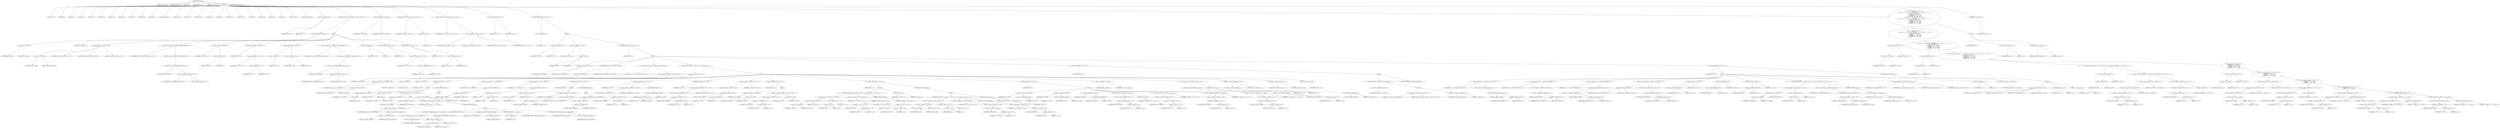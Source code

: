 digraph cache_insert {  
"1000126" [label = "(METHOD,cache_insert)" ]
"1000127" [label = "(PARAM,const char *a1)" ]
"1000128" [label = "(PARAM,_DWORD *a2)" ]
"1000129" [label = "(PARAM,int a3)" ]
"1000130" [label = "(PARAM,unsigned int a4)" ]
"1000131" [label = "(PARAM,unsigned __int16 a5)" ]
"1000132" [label = "(BLOCK,,)" ]
"1000133" [label = "(LOCAL,v5: __int16)" ]
"1000134" [label = "(LOCAL,v9: int)" ]
"1000135" [label = "(LOCAL,v10: int)" ]
"1000136" [label = "(LOCAL,v11: int)" ]
"1000137" [label = "(LOCAL,v12: int)" ]
"1000138" [label = "(LOCAL,v13: int)" ]
"1000139" [label = "(LOCAL,v15: int)" ]
"1000140" [label = "(LOCAL,v16: int)" ]
"1000141" [label = "(LOCAL,v17: int)" ]
"1000142" [label = "(LOCAL,v18: int)" ]
"1000143" [label = "(LOCAL,v19: int)" ]
"1000144" [label = "(LOCAL,v20: unsigned int)" ]
"1000145" [label = "(LOCAL,v21: bool)" ]
"1000146" [label = "(LOCAL,v22: bool)" ]
"1000147" [label = "(LOCAL,v23: size_t)" ]
"1000148" [label = "(LOCAL,v24: int)" ]
"1000149" [label = "(LOCAL,v25: int)" ]
"1000150" [label = "(LOCAL,v26: int *)" ]
"1000151" [label = "(LOCAL,v27: char *)" ]
"1000152" [label = "(LOCAL,v28: int)" ]
"1000153" [label = "(LOCAL,v29: int)" ]
"1000154" [label = "(LOCAL,v30: int)" ]
"1000155" [label = "(LOCAL,v31: int)" ]
"1000156" [label = "(LOCAL,v32: _BYTE *)" ]
"1000157" [label = "(LOCAL,v34: _DWORD [ 4 ])" ]
"1000158" [label = "(<operator>.assignment,v5 = a5)" ]
"1000159" [label = "(IDENTIFIER,v5,v5 = a5)" ]
"1000160" [label = "(IDENTIFIER,a5,v5 = a5)" ]
"1000161" [label = "(CONTROL_STRUCTURE,if ( (a5 & 0x980) != 0 ),if ( (a5 & 0x980) != 0 ))" ]
"1000162" [label = "(<operator>.notEquals,(a5 & 0x980) != 0)" ]
"1000163" [label = "(<operator>.and,a5 & 0x980)" ]
"1000164" [label = "(IDENTIFIER,a5,a5 & 0x980)" ]
"1000165" [label = "(LITERAL,0x980,a5 & 0x980)" ]
"1000166" [label = "(LITERAL,0,(a5 & 0x980) != 0)" ]
"1000167" [label = "(BLOCK,,)" ]
"1000168" [label = "(log_query,log_query(a5 | 0x10000, a1, a2, 0))" ]
"1000169" [label = "(<operator>.or,a5 | 0x10000)" ]
"1000170" [label = "(IDENTIFIER,a5,a5 | 0x10000)" ]
"1000171" [label = "(LITERAL,0x10000,a5 | 0x10000)" ]
"1000172" [label = "(IDENTIFIER,a1,log_query(a5 | 0x10000, a1, a2, 0))" ]
"1000173" [label = "(IDENTIFIER,a2,log_query(a5 | 0x10000, a1, a2, 0))" ]
"1000174" [label = "(LITERAL,0,log_query(a5 | 0x10000, a1, a2, 0))" ]
"1000175" [label = "(<operator>.assignment,v20 = *(_DWORD *)(dnsmasq_daemon + 252))" ]
"1000176" [label = "(IDENTIFIER,v20,v20 = *(_DWORD *)(dnsmasq_daemon + 252))" ]
"1000177" [label = "(<operator>.indirection,*(_DWORD *)(dnsmasq_daemon + 252))" ]
"1000178" [label = "(<operator>.cast,(_DWORD *)(dnsmasq_daemon + 252))" ]
"1000179" [label = "(UNKNOWN,_DWORD *,_DWORD *)" ]
"1000180" [label = "(<operator>.addition,dnsmasq_daemon + 252)" ]
"1000181" [label = "(IDENTIFIER,dnsmasq_daemon,dnsmasq_daemon + 252)" ]
"1000182" [label = "(LITERAL,252,dnsmasq_daemon + 252)" ]
"1000183" [label = "(<operator>.assignment,v21 = v20 != 0)" ]
"1000184" [label = "(IDENTIFIER,v21,v21 = v20 != 0)" ]
"1000185" [label = "(<operator>.notEquals,v20 != 0)" ]
"1000186" [label = "(IDENTIFIER,v20,v20 != 0)" ]
"1000187" [label = "(LITERAL,0,v20 != 0)" ]
"1000188" [label = "(CONTROL_STRUCTURE,if ( v20 ),if ( v20 ))" ]
"1000189" [label = "(IDENTIFIER,v20,if ( v20 ))" ]
"1000190" [label = "(<operator>.assignment,v21 = a4 > v20)" ]
"1000191" [label = "(IDENTIFIER,v21,v21 = a4 > v20)" ]
"1000192" [label = "(<operator>.greaterThan,a4 > v20)" ]
"1000193" [label = "(IDENTIFIER,a4,a4 > v20)" ]
"1000194" [label = "(IDENTIFIER,v20,a4 > v20)" ]
"1000195" [label = "(CONTROL_STRUCTURE,if ( !v21 ),if ( !v21 ))" ]
"1000196" [label = "(<operator>.logicalNot,!v21)" ]
"1000197" [label = "(IDENTIFIER,v21,!v21)" ]
"1000198" [label = "(<operator>.assignment,v20 = a4)" ]
"1000199" [label = "(IDENTIFIER,v20,v20 = a4)" ]
"1000200" [label = "(IDENTIFIER,a4,v20 = a4)" ]
"1000201" [label = "(<operator>.assignment,a4 = *(_DWORD *)(dnsmasq_daemon + 248))" ]
"1000202" [label = "(IDENTIFIER,a4,a4 = *(_DWORD *)(dnsmasq_daemon + 248))" ]
"1000203" [label = "(<operator>.indirection,*(_DWORD *)(dnsmasq_daemon + 248))" ]
"1000204" [label = "(<operator>.cast,(_DWORD *)(dnsmasq_daemon + 248))" ]
"1000205" [label = "(UNKNOWN,_DWORD *,_DWORD *)" ]
"1000206" [label = "(<operator>.addition,dnsmasq_daemon + 248)" ]
"1000207" [label = "(IDENTIFIER,dnsmasq_daemon,dnsmasq_daemon + 248)" ]
"1000208" [label = "(LITERAL,248,dnsmasq_daemon + 248)" ]
"1000209" [label = "(<operator>.assignment,v22 = 1)" ]
"1000210" [label = "(IDENTIFIER,v22,v22 = 1)" ]
"1000211" [label = "(LITERAL,1,v22 = 1)" ]
"1000212" [label = "(CONTROL_STRUCTURE,if ( a4 ),if ( a4 ))" ]
"1000213" [label = "(IDENTIFIER,a4,if ( a4 ))" ]
"1000214" [label = "(<operator>.assignment,v22 = v20 >= a4)" ]
"1000215" [label = "(IDENTIFIER,v22,v22 = v20 >= a4)" ]
"1000216" [label = "(<operator>.greaterEqualsThan,v20 >= a4)" ]
"1000217" [label = "(IDENTIFIER,v20,v20 >= a4)" ]
"1000218" [label = "(IDENTIFIER,a4,v20 >= a4)" ]
"1000219" [label = "(CONTROL_STRUCTURE,if ( v22 ),if ( v22 ))" ]
"1000220" [label = "(IDENTIFIER,v22,if ( v22 ))" ]
"1000221" [label = "(<operator>.assignment,a4 = v20)" ]
"1000222" [label = "(IDENTIFIER,a4,a4 = v20)" ]
"1000223" [label = "(IDENTIFIER,v20,a4 = v20)" ]
"1000224" [label = "(<operator>.assignment,v9 = insert_error)" ]
"1000225" [label = "(IDENTIFIER,v9,v9 = insert_error)" ]
"1000226" [label = "(IDENTIFIER,insert_error,v9 = insert_error)" ]
"1000227" [label = "(CONTROL_STRUCTURE,if ( insert_error ),if ( insert_error ))" ]
"1000228" [label = "(IDENTIFIER,insert_error,if ( insert_error ))" ]
"1000229" [label = "(RETURN,return 0;,return 0;)" ]
"1000230" [label = "(LITERAL,0,return 0;)" ]
"1000231" [label = "(<operator>.assignment,v11 = cache_scan_free(a1, a2, a3, a5))" ]
"1000232" [label = "(IDENTIFIER,v11,v11 = cache_scan_free(a1, a2, a3, a5))" ]
"1000233" [label = "(cache_scan_free,cache_scan_free(a1, a2, a3, a5))" ]
"1000234" [label = "(IDENTIFIER,a1,cache_scan_free(a1, a2, a3, a5))" ]
"1000235" [label = "(IDENTIFIER,a2,cache_scan_free(a1, a2, a3, a5))" ]
"1000236" [label = "(IDENTIFIER,a3,cache_scan_free(a1, a2, a3, a5))" ]
"1000237" [label = "(IDENTIFIER,a5,cache_scan_free(a1, a2, a3, a5))" ]
"1000238" [label = "(<operator>.assignment,v10 = v11)" ]
"1000239" [label = "(IDENTIFIER,v10,v10 = v11)" ]
"1000240" [label = "(IDENTIFIER,v11,v10 = v11)" ]
"1000241" [label = "(CONTROL_STRUCTURE,if ( !v11 ),if ( !v11 ))" ]
"1000242" [label = "(<operator>.logicalNot,!v11)" ]
"1000243" [label = "(IDENTIFIER,v11,!v11)" ]
"1000244" [label = "(BLOCK,,)" ]
"1000245" [label = "(<operator>.assignment,v12 = v9)" ]
"1000246" [label = "(IDENTIFIER,v12,v12 = v9)" ]
"1000247" [label = "(IDENTIFIER,v9,v12 = v9)" ]
"1000248" [label = "(<operator>.assignment,v13 = a5 & 4)" ]
"1000249" [label = "(IDENTIFIER,v13,v13 = a5 & 4)" ]
"1000250" [label = "(<operator>.and,a5 & 4)" ]
"1000251" [label = "(IDENTIFIER,a5,a5 & 4)" ]
"1000252" [label = "(LITERAL,4,a5 & 4)" ]
"1000253" [label = "(CONTROL_STRUCTURE,while ( 1 ),while ( 1 ))" ]
"1000254" [label = "(LITERAL,1,while ( 1 ))" ]
"1000255" [label = "(BLOCK,,)" ]
"1000256" [label = "(<operator>.assignment,v10 = cache_tail)" ]
"1000257" [label = "(IDENTIFIER,v10,v10 = cache_tail)" ]
"1000258" [label = "(IDENTIFIER,cache_tail,v10 = cache_tail)" ]
"1000259" [label = "(CONTROL_STRUCTURE,if ( !cache_tail ),if ( !cache_tail ))" ]
"1000260" [label = "(<operator>.logicalNot,!cache_tail)" ]
"1000261" [label = "(IDENTIFIER,cache_tail,!cache_tail)" ]
"1000262" [label = "(CONTROL_STRUCTURE,goto LABEL_14;,goto LABEL_14;)" ]
"1000263" [label = "(<operator>.assignment,v19 = *(unsigned __int16 *)(cache_tail + 36))" ]
"1000264" [label = "(IDENTIFIER,v19,v19 = *(unsigned __int16 *)(cache_tail + 36))" ]
"1000265" [label = "(<operator>.indirection,*(unsigned __int16 *)(cache_tail + 36))" ]
"1000266" [label = "(<operator>.cast,(unsigned __int16 *)(cache_tail + 36))" ]
"1000267" [label = "(UNKNOWN,unsigned __int16 *,unsigned __int16 *)" ]
"1000268" [label = "(<operator>.addition,cache_tail + 36)" ]
"1000269" [label = "(IDENTIFIER,cache_tail,cache_tail + 36)" ]
"1000270" [label = "(LITERAL,36,cache_tail + 36)" ]
"1000271" [label = "(CONTROL_STRUCTURE,if ( (v19 & 0xC) == 0 ),if ( (v19 & 0xC) == 0 ))" ]
"1000272" [label = "(<operator>.equals,(v19 & 0xC) == 0)" ]
"1000273" [label = "(<operator>.and,v19 & 0xC)" ]
"1000274" [label = "(IDENTIFIER,v19,v19 & 0xC)" ]
"1000275" [label = "(LITERAL,0xC,v19 & 0xC)" ]
"1000276" [label = "(LITERAL,0,(v19 & 0xC) == 0)" ]
"1000277" [label = "(BLOCK,,)" ]
"1000278" [label = "(CONTROL_STRUCTURE,if ( a1 ),if ( a1 ))" ]
"1000279" [label = "(IDENTIFIER,a1,if ( a1 ))" ]
"1000280" [label = "(BLOCK,,)" ]
"1000281" [label = "(<operator>.assignment,v23 = strlen(a1))" ]
"1000282" [label = "(IDENTIFIER,v23,v23 = strlen(a1))" ]
"1000283" [label = "(strlen,strlen(a1))" ]
"1000284" [label = "(IDENTIFIER,a1,strlen(a1))" ]
"1000285" [label = "(<operator>.assignment,v24 = 0)" ]
"1000286" [label = "(IDENTIFIER,v24,v24 = 0)" ]
"1000287" [label = "(LITERAL,0,v24 = 0)" ]
"1000288" [label = "(CONTROL_STRUCTURE,if ( v23 > 0x31 ),if ( v23 > 0x31 ))" ]
"1000289" [label = "(<operator>.greaterThan,v23 > 0x31)" ]
"1000290" [label = "(IDENTIFIER,v23,v23 > 0x31)" ]
"1000291" [label = "(LITERAL,0x31,v23 > 0x31)" ]
"1000292" [label = "(BLOCK,,)" ]
"1000293" [label = "(<operator>.assignment,v24 = big_free)" ]
"1000294" [label = "(IDENTIFIER,v24,v24 = big_free)" ]
"1000295" [label = "(IDENTIFIER,big_free,v24 = big_free)" ]
"1000296" [label = "(CONTROL_STRUCTURE,if ( big_free ),if ( big_free ))" ]
"1000297" [label = "(IDENTIFIER,big_free,if ( big_free ))" ]
"1000298" [label = "(BLOCK,,)" ]
"1000299" [label = "(<operator>.assignment,big_free = *(_DWORD *)big_free)" ]
"1000300" [label = "(IDENTIFIER,big_free,big_free = *(_DWORD *)big_free)" ]
"1000301" [label = "(<operator>.indirection,*(_DWORD *)big_free)" ]
"1000302" [label = "(<operator>.cast,(_DWORD *)big_free)" ]
"1000303" [label = "(UNKNOWN,_DWORD *,_DWORD *)" ]
"1000304" [label = "(IDENTIFIER,big_free,(_DWORD *)big_free)" ]
"1000305" [label = "(CONTROL_STRUCTURE,else,else)" ]
"1000306" [label = "(BLOCK,,)" ]
"1000307" [label = "(CONTROL_STRUCTURE,if ( !bignames_left && (a5 & 0x5000) == 0 ),if ( !bignames_left && (a5 & 0x5000) == 0 ))" ]
"1000308" [label = "(<operator>.logicalAnd,!bignames_left && (a5 & 0x5000) == 0)" ]
"1000309" [label = "(<operator>.logicalNot,!bignames_left)" ]
"1000310" [label = "(IDENTIFIER,bignames_left,!bignames_left)" ]
"1000311" [label = "(<operator>.equals,(a5 & 0x5000) == 0)" ]
"1000312" [label = "(<operator>.and,a5 & 0x5000)" ]
"1000313" [label = "(IDENTIFIER,a5,a5 & 0x5000)" ]
"1000314" [label = "(LITERAL,0x5000,a5 & 0x5000)" ]
"1000315" [label = "(LITERAL,0,(a5 & 0x5000) == 0)" ]
"1000316" [label = "(CONTROL_STRUCTURE,goto LABEL_14;,goto LABEL_14;)" ]
"1000317" [label = "(<operator>.assignment,v24 = whine_malloc(1028))" ]
"1000318" [label = "(IDENTIFIER,v24,v24 = whine_malloc(1028))" ]
"1000319" [label = "(whine_malloc,whine_malloc(1028))" ]
"1000320" [label = "(LITERAL,1028,whine_malloc(1028))" ]
"1000321" [label = "(CONTROL_STRUCTURE,if ( !v24 ),if ( !v24 ))" ]
"1000322" [label = "(<operator>.logicalNot,!v24)" ]
"1000323" [label = "(IDENTIFIER,v24,!v24)" ]
"1000324" [label = "(CONTROL_STRUCTURE,goto LABEL_14;,goto LABEL_14;)" ]
"1000325" [label = "(CONTROL_STRUCTURE,if ( bignames_left ),if ( bignames_left ))" ]
"1000326" [label = "(IDENTIFIER,bignames_left,if ( bignames_left ))" ]
"1000327" [label = "(<operator>.preDecrement,--bignames_left)" ]
"1000328" [label = "(IDENTIFIER,bignames_left,--bignames_left)" ]
"1000329" [label = "(CONTROL_STRUCTURE,else,else)" ]
"1000330" [label = "(BLOCK,,)" ]
"1000331" [label = "(<operator>.assignment,v24 = 0)" ]
"1000332" [label = "(IDENTIFIER,v24,v24 = 0)" ]
"1000333" [label = "(LITERAL,0,v24 = 0)" ]
"1000334" [label = "(<operator>.assignment,v25 = *(_DWORD *)v10)" ]
"1000335" [label = "(IDENTIFIER,v25,v25 = *(_DWORD *)v10)" ]
"1000336" [label = "(<operator>.indirection,*(_DWORD *)v10)" ]
"1000337" [label = "(<operator>.cast,(_DWORD *)v10)" ]
"1000338" [label = "(UNKNOWN,_DWORD *,_DWORD *)" ]
"1000339" [label = "(IDENTIFIER,v10,(_DWORD *)v10)" ]
"1000340" [label = "(<operator>.assignment,v26 = *(int **)(v10 + 4))" ]
"1000341" [label = "(IDENTIFIER,v26,v26 = *(int **)(v10 + 4))" ]
"1000342" [label = "(<operator>.indirection,*(int **)(v10 + 4))" ]
"1000343" [label = "(<operator>.cast,(int **)(v10 + 4))" ]
"1000344" [label = "(UNKNOWN,int **,int **)" ]
"1000345" [label = "(<operator>.addition,v10 + 4)" ]
"1000346" [label = "(IDENTIFIER,v10,v10 + 4)" ]
"1000347" [label = "(LITERAL,4,v10 + 4)" ]
"1000348" [label = "(CONTROL_STRUCTURE,if ( v26 ),if ( v26 ))" ]
"1000349" [label = "(IDENTIFIER,v26,if ( v26 ))" ]
"1000350" [label = "(BLOCK,,)" ]
"1000351" [label = "(<operator>.assignment,*v26 = v25)" ]
"1000352" [label = "(<operator>.indirection,*v26)" ]
"1000353" [label = "(IDENTIFIER,v26,*v26 = v25)" ]
"1000354" [label = "(IDENTIFIER,v25,*v26 = v25)" ]
"1000355" [label = "(<operator>.assignment,v25 = *(_DWORD *)v10)" ]
"1000356" [label = "(IDENTIFIER,v25,v25 = *(_DWORD *)v10)" ]
"1000357" [label = "(<operator>.indirection,*(_DWORD *)v10)" ]
"1000358" [label = "(<operator>.cast,(_DWORD *)v10)" ]
"1000359" [label = "(UNKNOWN,_DWORD *,_DWORD *)" ]
"1000360" [label = "(IDENTIFIER,v10,(_DWORD *)v10)" ]
"1000361" [label = "(CONTROL_STRUCTURE,else,else)" ]
"1000362" [label = "(BLOCK,,)" ]
"1000363" [label = "(<operator>.assignment,cache_head = *(_DWORD *)v10)" ]
"1000364" [label = "(IDENTIFIER,cache_head,cache_head = *(_DWORD *)v10)" ]
"1000365" [label = "(<operator>.indirection,*(_DWORD *)v10)" ]
"1000366" [label = "(<operator>.cast,(_DWORD *)v10)" ]
"1000367" [label = "(UNKNOWN,_DWORD *,_DWORD *)" ]
"1000368" [label = "(IDENTIFIER,v10,(_DWORD *)v10)" ]
"1000369" [label = "(CONTROL_STRUCTURE,if ( v25 ),if ( v25 ))" ]
"1000370" [label = "(IDENTIFIER,v25,if ( v25 ))" ]
"1000371" [label = "(<operator>.assignment,*(_DWORD *)(v25 + 4) = v26)" ]
"1000372" [label = "(<operator>.indirection,*(_DWORD *)(v25 + 4))" ]
"1000373" [label = "(<operator>.cast,(_DWORD *)(v25 + 4))" ]
"1000374" [label = "(UNKNOWN,_DWORD *,_DWORD *)" ]
"1000375" [label = "(<operator>.addition,v25 + 4)" ]
"1000376" [label = "(IDENTIFIER,v25,v25 + 4)" ]
"1000377" [label = "(LITERAL,4,v25 + 4)" ]
"1000378" [label = "(IDENTIFIER,v26,*(_DWORD *)(v25 + 4) = v26)" ]
"1000379" [label = "(CONTROL_STRUCTURE,else,else)" ]
"1000380" [label = "(<operator>.assignment,cache_tail = (int)v26)" ]
"1000381" [label = "(IDENTIFIER,cache_tail,cache_tail = (int)v26)" ]
"1000382" [label = "(<operator>.cast,(int)v26)" ]
"1000383" [label = "(UNKNOWN,int,int)" ]
"1000384" [label = "(IDENTIFIER,v26,(int)v26)" ]
"1000385" [label = "(CONTROL_STRUCTURE,if ( v24 ),if ( v24 ))" ]
"1000386" [label = "(IDENTIFIER,v24,if ( v24 ))" ]
"1000387" [label = "(<operator>.assignment,*(_DWORD *)(v10 + 40) = v24)" ]
"1000388" [label = "(<operator>.indirection,*(_DWORD *)(v10 + 40))" ]
"1000389" [label = "(<operator>.cast,(_DWORD *)(v10 + 40))" ]
"1000390" [label = "(UNKNOWN,_DWORD *,_DWORD *)" ]
"1000391" [label = "(<operator>.addition,v10 + 40)" ]
"1000392" [label = "(IDENTIFIER,v10,v10 + 40)" ]
"1000393" [label = "(LITERAL,40,v10 + 40)" ]
"1000394" [label = "(IDENTIFIER,v24,*(_DWORD *)(v10 + 40) = v24)" ]
"1000395" [label = "(<operator>.assignment,*(_WORD *)(v10 + 36) = a5)" ]
"1000396" [label = "(<operator>.indirection,*(_WORD *)(v10 + 36))" ]
"1000397" [label = "(<operator>.cast,(_WORD *)(v10 + 36))" ]
"1000398" [label = "(UNKNOWN,_WORD *,_WORD *)" ]
"1000399" [label = "(<operator>.addition,v10 + 36)" ]
"1000400" [label = "(IDENTIFIER,v10,v10 + 36)" ]
"1000401" [label = "(LITERAL,36,v10 + 36)" ]
"1000402" [label = "(IDENTIFIER,a5,*(_WORD *)(v10 + 36) = a5)" ]
"1000403" [label = "(CONTROL_STRUCTURE,if ( v24 ),if ( v24 ))" ]
"1000404" [label = "(IDENTIFIER,v24,if ( v24 ))" ]
"1000405" [label = "(BLOCK,,)" ]
"1000406" [label = "(<operator>.assignment,v5 = a5 | 0x200)" ]
"1000407" [label = "(IDENTIFIER,v5,v5 = a5 | 0x200)" ]
"1000408" [label = "(<operator>.or,a5 | 0x200)" ]
"1000409" [label = "(IDENTIFIER,a5,a5 | 0x200)" ]
"1000410" [label = "(LITERAL,0x200,a5 | 0x200)" ]
"1000411" [label = "(<operator>.assignment,*(_WORD *)(v10 + 36) = a5 | 0x200)" ]
"1000412" [label = "(<operator>.indirection,*(_WORD *)(v10 + 36))" ]
"1000413" [label = "(<operator>.cast,(_WORD *)(v10 + 36))" ]
"1000414" [label = "(UNKNOWN,_WORD *,_WORD *)" ]
"1000415" [label = "(<operator>.addition,v10 + 36)" ]
"1000416" [label = "(IDENTIFIER,v10,v10 + 36)" ]
"1000417" [label = "(LITERAL,36,v10 + 36)" ]
"1000418" [label = "(<operator>.or,a5 | 0x200)" ]
"1000419" [label = "(IDENTIFIER,a5,a5 | 0x200)" ]
"1000420" [label = "(LITERAL,0x200,a5 | 0x200)" ]
"1000421" [label = "(CONTROL_STRUCTURE,if ( a1 ),if ( a1 ))" ]
"1000422" [label = "(IDENTIFIER,a1,if ( a1 ))" ]
"1000423" [label = "(BLOCK,,)" ]
"1000424" [label = "(CONTROL_STRUCTURE,if ( (v5 & 0x200) != 0 || (v5 & 2) != 0 ),if ( (v5 & 0x200) != 0 || (v5 & 2) != 0 ))" ]
"1000425" [label = "(<operator>.logicalOr,(v5 & 0x200) != 0 || (v5 & 2) != 0)" ]
"1000426" [label = "(<operator>.notEquals,(v5 & 0x200) != 0)" ]
"1000427" [label = "(<operator>.and,v5 & 0x200)" ]
"1000428" [label = "(IDENTIFIER,v5,v5 & 0x200)" ]
"1000429" [label = "(LITERAL,0x200,v5 & 0x200)" ]
"1000430" [label = "(LITERAL,0,(v5 & 0x200) != 0)" ]
"1000431" [label = "(<operator>.notEquals,(v5 & 2) != 0)" ]
"1000432" [label = "(<operator>.and,v5 & 2)" ]
"1000433" [label = "(IDENTIFIER,v5,v5 & 2)" ]
"1000434" [label = "(LITERAL,2,v5 & 2)" ]
"1000435" [label = "(LITERAL,0,(v5 & 2) != 0)" ]
"1000436" [label = "(<operator>.assignment,v27 = *(char **)(v10 + 40))" ]
"1000437" [label = "(IDENTIFIER,v27,v27 = *(char **)(v10 + 40))" ]
"1000438" [label = "(<operator>.indirection,*(char **)(v10 + 40))" ]
"1000439" [label = "(<operator>.cast,(char **)(v10 + 40))" ]
"1000440" [label = "(UNKNOWN,char **,char **)" ]
"1000441" [label = "(<operator>.addition,v10 + 40)" ]
"1000442" [label = "(IDENTIFIER,v10,v10 + 40)" ]
"1000443" [label = "(LITERAL,40,v10 + 40)" ]
"1000444" [label = "(CONTROL_STRUCTURE,else,else)" ]
"1000445" [label = "(<operator>.assignment,v27 = (char *)(v10 + 40))" ]
"1000446" [label = "(IDENTIFIER,v27,v27 = (char *)(v10 + 40))" ]
"1000447" [label = "(<operator>.cast,(char *)(v10 + 40))" ]
"1000448" [label = "(UNKNOWN,char *,char *)" ]
"1000449" [label = "(<operator>.addition,v10 + 40)" ]
"1000450" [label = "(IDENTIFIER,v10,v10 + 40)" ]
"1000451" [label = "(LITERAL,40,v10 + 40)" ]
"1000452" [label = "(strcpy,strcpy(v27, a1))" ]
"1000453" [label = "(IDENTIFIER,v27,strcpy(v27, a1))" ]
"1000454" [label = "(IDENTIFIER,a1,strcpy(v27, a1))" ]
"1000455" [label = "(CONTROL_STRUCTURE,else,else)" ]
"1000456" [label = "(BLOCK,,)" ]
"1000457" [label = "(CONTROL_STRUCTURE,if ( (v5 & 0x200) != 0 || (v5 & 2) != 0 ),if ( (v5 & 0x200) != 0 || (v5 & 2) != 0 ))" ]
"1000458" [label = "(<operator>.logicalOr,(v5 & 0x200) != 0 || (v5 & 2) != 0)" ]
"1000459" [label = "(<operator>.notEquals,(v5 & 0x200) != 0)" ]
"1000460" [label = "(<operator>.and,v5 & 0x200)" ]
"1000461" [label = "(IDENTIFIER,v5,v5 & 0x200)" ]
"1000462" [label = "(LITERAL,0x200,v5 & 0x200)" ]
"1000463" [label = "(LITERAL,0,(v5 & 0x200) != 0)" ]
"1000464" [label = "(<operator>.notEquals,(v5 & 2) != 0)" ]
"1000465" [label = "(<operator>.and,v5 & 2)" ]
"1000466" [label = "(IDENTIFIER,v5,v5 & 2)" ]
"1000467" [label = "(LITERAL,2,v5 & 2)" ]
"1000468" [label = "(LITERAL,0,(v5 & 2) != 0)" ]
"1000469" [label = "(<operator>.assignment,v32 = *(_BYTE **)(v10 + 40))" ]
"1000470" [label = "(IDENTIFIER,v32,v32 = *(_BYTE **)(v10 + 40))" ]
"1000471" [label = "(<operator>.indirection,*(_BYTE **)(v10 + 40))" ]
"1000472" [label = "(<operator>.cast,(_BYTE **)(v10 + 40))" ]
"1000473" [label = "(UNKNOWN,_BYTE **,_BYTE **)" ]
"1000474" [label = "(<operator>.addition,v10 + 40)" ]
"1000475" [label = "(IDENTIFIER,v10,v10 + 40)" ]
"1000476" [label = "(LITERAL,40,v10 + 40)" ]
"1000477" [label = "(CONTROL_STRUCTURE,else,else)" ]
"1000478" [label = "(<operator>.assignment,v32 = (_BYTE *)(v10 + 40))" ]
"1000479" [label = "(IDENTIFIER,v32,v32 = (_BYTE *)(v10 + 40))" ]
"1000480" [label = "(<operator>.cast,(_BYTE *)(v10 + 40))" ]
"1000481" [label = "(UNKNOWN,_BYTE *,_BYTE *)" ]
"1000482" [label = "(<operator>.addition,v10 + 40)" ]
"1000483" [label = "(IDENTIFIER,v10,v10 + 40)" ]
"1000484" [label = "(LITERAL,40,v10 + 40)" ]
"1000485" [label = "(<operator>.assignment,*v32 = 0)" ]
"1000486" [label = "(<operator>.indirection,*v32)" ]
"1000487" [label = "(IDENTIFIER,v32,*v32 = 0)" ]
"1000488" [label = "(LITERAL,0,*v32 = 0)" ]
"1000489" [label = "(CONTROL_STRUCTURE,if ( a2 ),if ( a2 ))" ]
"1000490" [label = "(IDENTIFIER,a2,if ( a2 ))" ]
"1000491" [label = "(BLOCK,,)" ]
"1000492" [label = "(<operator>.assignment,v28 = a2[1])" ]
"1000493" [label = "(IDENTIFIER,v28,v28 = a2[1])" ]
"1000494" [label = "(<operator>.indirectIndexAccess,a2[1])" ]
"1000495" [label = "(IDENTIFIER,a2,v28 = a2[1])" ]
"1000496" [label = "(LITERAL,1,v28 = a2[1])" ]
"1000497" [label = "(<operator>.assignment,v29 = a2[2])" ]
"1000498" [label = "(IDENTIFIER,v29,v29 = a2[2])" ]
"1000499" [label = "(<operator>.indirectIndexAccess,a2[2])" ]
"1000500" [label = "(IDENTIFIER,a2,v29 = a2[2])" ]
"1000501" [label = "(LITERAL,2,v29 = a2[2])" ]
"1000502" [label = "(<operator>.assignment,v30 = a2[3])" ]
"1000503" [label = "(IDENTIFIER,v30,v30 = a2[3])" ]
"1000504" [label = "(<operator>.indirectIndexAccess,a2[3])" ]
"1000505" [label = "(IDENTIFIER,a2,v30 = a2[3])" ]
"1000506" [label = "(LITERAL,3,v30 = a2[3])" ]
"1000507" [label = "(<operator>.assignment,*(_DWORD *)(v10 + 12) = *a2)" ]
"1000508" [label = "(<operator>.indirection,*(_DWORD *)(v10 + 12))" ]
"1000509" [label = "(<operator>.cast,(_DWORD *)(v10 + 12))" ]
"1000510" [label = "(UNKNOWN,_DWORD *,_DWORD *)" ]
"1000511" [label = "(<operator>.addition,v10 + 12)" ]
"1000512" [label = "(IDENTIFIER,v10,v10 + 12)" ]
"1000513" [label = "(LITERAL,12,v10 + 12)" ]
"1000514" [label = "(<operator>.indirection,*a2)" ]
"1000515" [label = "(IDENTIFIER,a2,*(_DWORD *)(v10 + 12) = *a2)" ]
"1000516" [label = "(<operator>.assignment,*(_DWORD *)(v10 + 16) = v28)" ]
"1000517" [label = "(<operator>.indirection,*(_DWORD *)(v10 + 16))" ]
"1000518" [label = "(<operator>.cast,(_DWORD *)(v10 + 16))" ]
"1000519" [label = "(UNKNOWN,_DWORD *,_DWORD *)" ]
"1000520" [label = "(<operator>.addition,v10 + 16)" ]
"1000521" [label = "(IDENTIFIER,v10,v10 + 16)" ]
"1000522" [label = "(LITERAL,16,v10 + 16)" ]
"1000523" [label = "(IDENTIFIER,v28,*(_DWORD *)(v10 + 16) = v28)" ]
"1000524" [label = "(<operator>.assignment,*(_DWORD *)(v10 + 20) = v29)" ]
"1000525" [label = "(<operator>.indirection,*(_DWORD *)(v10 + 20))" ]
"1000526" [label = "(<operator>.cast,(_DWORD *)(v10 + 20))" ]
"1000527" [label = "(UNKNOWN,_DWORD *,_DWORD *)" ]
"1000528" [label = "(<operator>.addition,v10 + 20)" ]
"1000529" [label = "(IDENTIFIER,v10,v10 + 20)" ]
"1000530" [label = "(LITERAL,20,v10 + 20)" ]
"1000531" [label = "(IDENTIFIER,v29,*(_DWORD *)(v10 + 20) = v29)" ]
"1000532" [label = "(<operator>.assignment,*(_DWORD *)(v10 + 24) = v30)" ]
"1000533" [label = "(<operator>.indirection,*(_DWORD *)(v10 + 24))" ]
"1000534" [label = "(<operator>.cast,(_DWORD *)(v10 + 24))" ]
"1000535" [label = "(UNKNOWN,_DWORD *,_DWORD *)" ]
"1000536" [label = "(<operator>.addition,v10 + 24)" ]
"1000537" [label = "(IDENTIFIER,v10,v10 + 24)" ]
"1000538" [label = "(LITERAL,24,v10 + 24)" ]
"1000539" [label = "(IDENTIFIER,v30,*(_DWORD *)(v10 + 24) = v30)" ]
"1000540" [label = "(<operator>.assignment,v31 = new_chain)" ]
"1000541" [label = "(IDENTIFIER,v31,v31 = new_chain)" ]
"1000542" [label = "(IDENTIFIER,new_chain,v31 = new_chain)" ]
"1000543" [label = "(<operator>.assignment,*(_DWORD *)(v10 + 28) = a4 + a3)" ]
"1000544" [label = "(<operator>.indirection,*(_DWORD *)(v10 + 28))" ]
"1000545" [label = "(<operator>.cast,(_DWORD *)(v10 + 28))" ]
"1000546" [label = "(UNKNOWN,_DWORD *,_DWORD *)" ]
"1000547" [label = "(<operator>.addition,v10 + 28)" ]
"1000548" [label = "(IDENTIFIER,v10,v10 + 28)" ]
"1000549" [label = "(LITERAL,28,v10 + 28)" ]
"1000550" [label = "(<operator>.addition,a4 + a3)" ]
"1000551" [label = "(IDENTIFIER,a4,a4 + a3)" ]
"1000552" [label = "(IDENTIFIER,a3,a4 + a3)" ]
"1000553" [label = "(<operator>.assignment,*(_DWORD *)v10 = v31)" ]
"1000554" [label = "(<operator>.indirection,*(_DWORD *)v10)" ]
"1000555" [label = "(<operator>.cast,(_DWORD *)v10)" ]
"1000556" [label = "(UNKNOWN,_DWORD *,_DWORD *)" ]
"1000557" [label = "(IDENTIFIER,v10,(_DWORD *)v10)" ]
"1000558" [label = "(IDENTIFIER,v31,*(_DWORD *)v10 = v31)" ]
"1000559" [label = "(<operator>.assignment,new_chain = v10)" ]
"1000560" [label = "(IDENTIFIER,new_chain,new_chain = v10)" ]
"1000561" [label = "(IDENTIFIER,v10,new_chain = v10)" ]
"1000562" [label = "(RETURN,return v10;,return v10;)" ]
"1000563" [label = "(IDENTIFIER,v10,return v10;)" ]
"1000564" [label = "(CONTROL_STRUCTURE,if ( v12 ),if ( v12 ))" ]
"1000565" [label = "(IDENTIFIER,v12,if ( v12 ))" ]
"1000566" [label = "(BLOCK,,)" ]
"1000567" [label = "(CONTROL_STRUCTURE,if ( !warned_10977 ),if ( !warned_10977 ))" ]
"1000568" [label = "(<operator>.logicalNot,!warned_10977)" ]
"1000569" [label = "(IDENTIFIER,warned_10977,!warned_10977)" ]
"1000570" [label = "(BLOCK,,)" ]
"1000571" [label = "(my_syslog,my_syslog(3, \"Internal error in cache.\"))" ]
"1000572" [label = "(LITERAL,3,my_syslog(3, \"Internal error in cache.\"))" ]
"1000573" [label = "(LITERAL,\"Internal error in cache.\",my_syslog(3, \"Internal error in cache.\"))" ]
"1000574" [label = "(<operator>.assignment,warned_10977 = 1)" ]
"1000575" [label = "(IDENTIFIER,warned_10977,warned_10977 = 1)" ]
"1000576" [label = "(LITERAL,1,warned_10977 = 1)" ]
"1000577" [label = "(CONTROL_STRUCTURE,goto LABEL_14;,goto LABEL_14;)" ]
"1000578" [label = "(CONTROL_STRUCTURE,if ( v13 ),if ( v13 ))" ]
"1000579" [label = "(IDENTIFIER,v13,if ( v13 ))" ]
"1000580" [label = "(BLOCK,,)" ]
"1000581" [label = "(<operator>.assignment,v15 = *(_DWORD *)(cache_tail + 16))" ]
"1000582" [label = "(IDENTIFIER,v15,v15 = *(_DWORD *)(cache_tail + 16))" ]
"1000583" [label = "(<operator>.indirection,*(_DWORD *)(cache_tail + 16))" ]
"1000584" [label = "(<operator>.cast,(_DWORD *)(cache_tail + 16))" ]
"1000585" [label = "(UNKNOWN,_DWORD *,_DWORD *)" ]
"1000586" [label = "(<operator>.addition,cache_tail + 16)" ]
"1000587" [label = "(IDENTIFIER,cache_tail,cache_tail + 16)" ]
"1000588" [label = "(LITERAL,16,cache_tail + 16)" ]
"1000589" [label = "(<operator>.assignment,v16 = *(_DWORD *)(cache_tail + 20))" ]
"1000590" [label = "(IDENTIFIER,v16,v16 = *(_DWORD *)(cache_tail + 20))" ]
"1000591" [label = "(<operator>.indirection,*(_DWORD *)(cache_tail + 20))" ]
"1000592" [label = "(<operator>.cast,(_DWORD *)(cache_tail + 20))" ]
"1000593" [label = "(UNKNOWN,_DWORD *,_DWORD *)" ]
"1000594" [label = "(<operator>.addition,cache_tail + 20)" ]
"1000595" [label = "(IDENTIFIER,cache_tail,cache_tail + 20)" ]
"1000596" [label = "(LITERAL,20,cache_tail + 20)" ]
"1000597" [label = "(<operator>.assignment,v17 = *(_DWORD *)(cache_tail + 24))" ]
"1000598" [label = "(IDENTIFIER,v17,v17 = *(_DWORD *)(cache_tail + 24))" ]
"1000599" [label = "(<operator>.indirection,*(_DWORD *)(cache_tail + 24))" ]
"1000600" [label = "(<operator>.cast,(_DWORD *)(cache_tail + 24))" ]
"1000601" [label = "(UNKNOWN,_DWORD *,_DWORD *)" ]
"1000602" [label = "(<operator>.addition,cache_tail + 24)" ]
"1000603" [label = "(IDENTIFIER,cache_tail,cache_tail + 24)" ]
"1000604" [label = "(LITERAL,24,cache_tail + 24)" ]
"1000605" [label = "(<operator>.assignment,v34[0] = *(_DWORD *)(cache_tail + 12))" ]
"1000606" [label = "(<operator>.indirectIndexAccess,v34[0])" ]
"1000607" [label = "(IDENTIFIER,v34,v34[0] = *(_DWORD *)(cache_tail + 12))" ]
"1000608" [label = "(LITERAL,0,v34[0] = *(_DWORD *)(cache_tail + 12))" ]
"1000609" [label = "(<operator>.indirection,*(_DWORD *)(cache_tail + 12))" ]
"1000610" [label = "(<operator>.cast,(_DWORD *)(cache_tail + 12))" ]
"1000611" [label = "(UNKNOWN,_DWORD *,_DWORD *)" ]
"1000612" [label = "(<operator>.addition,cache_tail + 12)" ]
"1000613" [label = "(IDENTIFIER,cache_tail,cache_tail + 12)" ]
"1000614" [label = "(LITERAL,12,cache_tail + 12)" ]
"1000615" [label = "(<operator>.assignment,v34[1] = v15)" ]
"1000616" [label = "(<operator>.indirectIndexAccess,v34[1])" ]
"1000617" [label = "(IDENTIFIER,v34,v34[1] = v15)" ]
"1000618" [label = "(LITERAL,1,v34[1] = v15)" ]
"1000619" [label = "(IDENTIFIER,v15,v34[1] = v15)" ]
"1000620" [label = "(<operator>.assignment,v34[2] = v16)" ]
"1000621" [label = "(<operator>.indirectIndexAccess,v34[2])" ]
"1000622" [label = "(IDENTIFIER,v34,v34[2] = v16)" ]
"1000623" [label = "(LITERAL,2,v34[2] = v16)" ]
"1000624" [label = "(IDENTIFIER,v16,v34[2] = v16)" ]
"1000625" [label = "(<operator>.assignment,v34[3] = v17)" ]
"1000626" [label = "(<operator>.indirectIndexAccess,v34[3])" ]
"1000627" [label = "(IDENTIFIER,v34,v34[3] = v17)" ]
"1000628" [label = "(LITERAL,3,v34[3] = v17)" ]
"1000629" [label = "(IDENTIFIER,v17,v34[3] = v17)" ]
"1000630" [label = "(CONTROL_STRUCTURE,if ( (v19 & 0x200) != 0 || (v19 & 2) != 0 ),if ( (v19 & 0x200) != 0 || (v19 & 2) != 0 ))" ]
"1000631" [label = "(<operator>.logicalOr,(v19 & 0x200) != 0 || (v19 & 2) != 0)" ]
"1000632" [label = "(<operator>.notEquals,(v19 & 0x200) != 0)" ]
"1000633" [label = "(<operator>.and,v19 & 0x200)" ]
"1000634" [label = "(IDENTIFIER,v19,v19 & 0x200)" ]
"1000635" [label = "(LITERAL,0x200,v19 & 0x200)" ]
"1000636" [label = "(LITERAL,0,(v19 & 0x200) != 0)" ]
"1000637" [label = "(<operator>.notEquals,(v19 & 2) != 0)" ]
"1000638" [label = "(<operator>.and,v19 & 2)" ]
"1000639" [label = "(IDENTIFIER,v19,v19 & 2)" ]
"1000640" [label = "(LITERAL,2,v19 & 2)" ]
"1000641" [label = "(LITERAL,0,(v19 & 2) != 0)" ]
"1000642" [label = "(<operator>.assignment,v18 = *(_DWORD *)(cache_tail + 40))" ]
"1000643" [label = "(IDENTIFIER,v18,v18 = *(_DWORD *)(cache_tail + 40))" ]
"1000644" [label = "(<operator>.indirection,*(_DWORD *)(cache_tail + 40))" ]
"1000645" [label = "(<operator>.cast,(_DWORD *)(cache_tail + 40))" ]
"1000646" [label = "(UNKNOWN,_DWORD *,_DWORD *)" ]
"1000647" [label = "(<operator>.addition,cache_tail + 40)" ]
"1000648" [label = "(IDENTIFIER,cache_tail,cache_tail + 40)" ]
"1000649" [label = "(LITERAL,40,cache_tail + 40)" ]
"1000650" [label = "(CONTROL_STRUCTURE,else,else)" ]
"1000651" [label = "(<operator>.assignment,v18 = cache_tail + 40)" ]
"1000652" [label = "(IDENTIFIER,v18,v18 = cache_tail + 40)" ]
"1000653" [label = "(<operator>.addition,cache_tail + 40)" ]
"1000654" [label = "(IDENTIFIER,cache_tail,cache_tail + 40)" ]
"1000655" [label = "(LITERAL,40,cache_tail + 40)" ]
"1000656" [label = "(cache_scan_free,cache_scan_free(v18, v34, a3, v19))" ]
"1000657" [label = "(IDENTIFIER,v18,cache_scan_free(v18, v34, a3, v19))" ]
"1000658" [label = "(IDENTIFIER,v34,cache_scan_free(v18, v34, a3, v19))" ]
"1000659" [label = "(IDENTIFIER,a3,cache_scan_free(v18, v34, a3, v19))" ]
"1000660" [label = "(IDENTIFIER,v19,cache_scan_free(v18, v34, a3, v19))" ]
"1000661" [label = "(<operator>.assignment,v12 = 1)" ]
"1000662" [label = "(IDENTIFIER,v12,v12 = 1)" ]
"1000663" [label = "(LITERAL,1,v12 = 1)" ]
"1000664" [label = "(<operator>.preIncrement,++cache_live_freed)" ]
"1000665" [label = "(IDENTIFIER,cache_live_freed,++cache_live_freed)" ]
"1000666" [label = "(CONTROL_STRUCTURE,else,else)" ]
"1000667" [label = "(BLOCK,,)" ]
"1000668" [label = "(cache_scan_free,cache_scan_free(0, 0, a3, 0))" ]
"1000669" [label = "(LITERAL,0,cache_scan_free(0, 0, a3, 0))" ]
"1000670" [label = "(LITERAL,0,cache_scan_free(0, 0, a3, 0))" ]
"1000671" [label = "(IDENTIFIER,a3,cache_scan_free(0, 0, a3, 0))" ]
"1000672" [label = "(LITERAL,0,cache_scan_free(0, 0, a3, 0))" ]
"1000673" [label = "(<operator>.assignment,v12 = 0)" ]
"1000674" [label = "(IDENTIFIER,v12,v12 = 0)" ]
"1000675" [label = "(LITERAL,0,v12 = 0)" ]
"1000676" [label = "(<operator>.assignment,v13 = 1)" ]
"1000677" [label = "(IDENTIFIER,v13,v13 = 1)" ]
"1000678" [label = "(LITERAL,1,v13 = 1)" ]
"1000679" [label = "(CONTROL_STRUCTURE,if ( (a5 & 0x180) == 0\n    || (a5 & 8) == 0\n    || ((a5 & 0x80) == 0 || (*(_WORD *)(v11 + 36) & 0x80) == 0 || *(_DWORD *)(v11 + 12) != *a2)\n    && ((a5 & 0x100) == 0\n     || (*(_WORD *)(v11 + 36) & 0x100) == 0\n     || *(_DWORD *)(v11 + 12) != *a2\n     || *(_DWORD *)(v11 + 16) != a2[1]\n     || *(_DWORD *)(v11 + 20) != a2[2]\n     || *(_DWORD *)(v11 + 24) != a2[3]) ),if ( (a5 & 0x180) == 0\n    || (a5 & 8) == 0\n    || ((a5 & 0x80) == 0 || (*(_WORD *)(v11 + 36) & 0x80) == 0 || *(_DWORD *)(v11 + 12) != *a2)\n    && ((a5 & 0x100) == 0\n     || (*(_WORD *)(v11 + 36) & 0x100) == 0\n     || *(_DWORD *)(v11 + 12) != *a2\n     || *(_DWORD *)(v11 + 16) != a2[1]\n     || *(_DWORD *)(v11 + 20) != a2[2]\n     || *(_DWORD *)(v11 + 24) != a2[3]) ))" ]
"1000680" [label = "(<operator>.logicalOr,(a5 & 0x180) == 0\n    || (a5 & 8) == 0\n    || ((a5 & 0x80) == 0 || (*(_WORD *)(v11 + 36) & 0x80) == 0 || *(_DWORD *)(v11 + 12) != *a2)\n    && ((a5 & 0x100) == 0\n     || (*(_WORD *)(v11 + 36) & 0x100) == 0\n     || *(_DWORD *)(v11 + 12) != *a2\n     || *(_DWORD *)(v11 + 16) != a2[1]\n     || *(_DWORD *)(v11 + 20) != a2[2]\n     || *(_DWORD *)(v11 + 24) != a2[3]))" ]
"1000681" [label = "(<operator>.equals,(a5 & 0x180) == 0)" ]
"1000682" [label = "(<operator>.and,a5 & 0x180)" ]
"1000683" [label = "(IDENTIFIER,a5,a5 & 0x180)" ]
"1000684" [label = "(LITERAL,0x180,a5 & 0x180)" ]
"1000685" [label = "(LITERAL,0,(a5 & 0x180) == 0)" ]
"1000686" [label = "(<operator>.logicalOr,(a5 & 8) == 0\n    || ((a5 & 0x80) == 0 || (*(_WORD *)(v11 + 36) & 0x80) == 0 || *(_DWORD *)(v11 + 12) != *a2)\n    && ((a5 & 0x100) == 0\n     || (*(_WORD *)(v11 + 36) & 0x100) == 0\n     || *(_DWORD *)(v11 + 12) != *a2\n     || *(_DWORD *)(v11 + 16) != a2[1]\n     || *(_DWORD *)(v11 + 20) != a2[2]\n     || *(_DWORD *)(v11 + 24) != a2[3]))" ]
"1000687" [label = "(<operator>.equals,(a5 & 8) == 0)" ]
"1000688" [label = "(<operator>.and,a5 & 8)" ]
"1000689" [label = "(IDENTIFIER,a5,a5 & 8)" ]
"1000690" [label = "(LITERAL,8,a5 & 8)" ]
"1000691" [label = "(LITERAL,0,(a5 & 8) == 0)" ]
"1000692" [label = "(<operator>.logicalAnd,((a5 & 0x80) == 0 || (*(_WORD *)(v11 + 36) & 0x80) == 0 || *(_DWORD *)(v11 + 12) != *a2)\n    && ((a5 & 0x100) == 0\n     || (*(_WORD *)(v11 + 36) & 0x100) == 0\n     || *(_DWORD *)(v11 + 12) != *a2\n     || *(_DWORD *)(v11 + 16) != a2[1]\n     || *(_DWORD *)(v11 + 20) != a2[2]\n     || *(_DWORD *)(v11 + 24) != a2[3]))" ]
"1000693" [label = "(<operator>.logicalOr,(a5 & 0x80) == 0 || (*(_WORD *)(v11 + 36) & 0x80) == 0 || *(_DWORD *)(v11 + 12) != *a2)" ]
"1000694" [label = "(<operator>.equals,(a5 & 0x80) == 0)" ]
"1000695" [label = "(<operator>.and,a5 & 0x80)" ]
"1000696" [label = "(IDENTIFIER,a5,a5 & 0x80)" ]
"1000697" [label = "(LITERAL,0x80,a5 & 0x80)" ]
"1000698" [label = "(LITERAL,0,(a5 & 0x80) == 0)" ]
"1000699" [label = "(<operator>.logicalOr,(*(_WORD *)(v11 + 36) & 0x80) == 0 || *(_DWORD *)(v11 + 12) != *a2)" ]
"1000700" [label = "(<operator>.equals,(*(_WORD *)(v11 + 36) & 0x80) == 0)" ]
"1000701" [label = "(<operator>.and,*(_WORD *)(v11 + 36) & 0x80)" ]
"1000702" [label = "(<operator>.indirection,*(_WORD *)(v11 + 36))" ]
"1000703" [label = "(<operator>.cast,(_WORD *)(v11 + 36))" ]
"1000704" [label = "(UNKNOWN,_WORD *,_WORD *)" ]
"1000705" [label = "(<operator>.addition,v11 + 36)" ]
"1000706" [label = "(IDENTIFIER,v11,v11 + 36)" ]
"1000707" [label = "(LITERAL,36,v11 + 36)" ]
"1000708" [label = "(LITERAL,0x80,*(_WORD *)(v11 + 36) & 0x80)" ]
"1000709" [label = "(LITERAL,0,(*(_WORD *)(v11 + 36) & 0x80) == 0)" ]
"1000710" [label = "(<operator>.notEquals,*(_DWORD *)(v11 + 12) != *a2)" ]
"1000711" [label = "(<operator>.indirection,*(_DWORD *)(v11 + 12))" ]
"1000712" [label = "(<operator>.cast,(_DWORD *)(v11 + 12))" ]
"1000713" [label = "(UNKNOWN,_DWORD *,_DWORD *)" ]
"1000714" [label = "(<operator>.addition,v11 + 12)" ]
"1000715" [label = "(IDENTIFIER,v11,v11 + 12)" ]
"1000716" [label = "(LITERAL,12,v11 + 12)" ]
"1000717" [label = "(<operator>.indirection,*a2)" ]
"1000718" [label = "(IDENTIFIER,a2,*(_DWORD *)(v11 + 12) != *a2)" ]
"1000719" [label = "(<operator>.logicalOr,(a5 & 0x100) == 0\n     || (*(_WORD *)(v11 + 36) & 0x100) == 0\n     || *(_DWORD *)(v11 + 12) != *a2\n     || *(_DWORD *)(v11 + 16) != a2[1]\n     || *(_DWORD *)(v11 + 20) != a2[2]\n     || *(_DWORD *)(v11 + 24) != a2[3])" ]
"1000720" [label = "(<operator>.equals,(a5 & 0x100) == 0)" ]
"1000721" [label = "(<operator>.and,a5 & 0x100)" ]
"1000722" [label = "(IDENTIFIER,a5,a5 & 0x100)" ]
"1000723" [label = "(LITERAL,0x100,a5 & 0x100)" ]
"1000724" [label = "(LITERAL,0,(a5 & 0x100) == 0)" ]
"1000725" [label = "(<operator>.logicalOr,(*(_WORD *)(v11 + 36) & 0x100) == 0\n     || *(_DWORD *)(v11 + 12) != *a2\n     || *(_DWORD *)(v11 + 16) != a2[1]\n     || *(_DWORD *)(v11 + 20) != a2[2]\n     || *(_DWORD *)(v11 + 24) != a2[3])" ]
"1000726" [label = "(<operator>.equals,(*(_WORD *)(v11 + 36) & 0x100) == 0)" ]
"1000727" [label = "(<operator>.and,*(_WORD *)(v11 + 36) & 0x100)" ]
"1000728" [label = "(<operator>.indirection,*(_WORD *)(v11 + 36))" ]
"1000729" [label = "(<operator>.cast,(_WORD *)(v11 + 36))" ]
"1000730" [label = "(UNKNOWN,_WORD *,_WORD *)" ]
"1000731" [label = "(<operator>.addition,v11 + 36)" ]
"1000732" [label = "(IDENTIFIER,v11,v11 + 36)" ]
"1000733" [label = "(LITERAL,36,v11 + 36)" ]
"1000734" [label = "(LITERAL,0x100,*(_WORD *)(v11 + 36) & 0x100)" ]
"1000735" [label = "(LITERAL,0,(*(_WORD *)(v11 + 36) & 0x100) == 0)" ]
"1000736" [label = "(<operator>.logicalOr,*(_DWORD *)(v11 + 12) != *a2\n     || *(_DWORD *)(v11 + 16) != a2[1]\n     || *(_DWORD *)(v11 + 20) != a2[2]\n     || *(_DWORD *)(v11 + 24) != a2[3])" ]
"1000737" [label = "(<operator>.notEquals,*(_DWORD *)(v11 + 12) != *a2)" ]
"1000738" [label = "(<operator>.indirection,*(_DWORD *)(v11 + 12))" ]
"1000739" [label = "(<operator>.cast,(_DWORD *)(v11 + 12))" ]
"1000740" [label = "(UNKNOWN,_DWORD *,_DWORD *)" ]
"1000741" [label = "(<operator>.addition,v11 + 12)" ]
"1000742" [label = "(IDENTIFIER,v11,v11 + 12)" ]
"1000743" [label = "(LITERAL,12,v11 + 12)" ]
"1000744" [label = "(<operator>.indirection,*a2)" ]
"1000745" [label = "(IDENTIFIER,a2,*(_DWORD *)(v11 + 12) != *a2)" ]
"1000746" [label = "(<operator>.logicalOr,*(_DWORD *)(v11 + 16) != a2[1]\n     || *(_DWORD *)(v11 + 20) != a2[2]\n     || *(_DWORD *)(v11 + 24) != a2[3])" ]
"1000747" [label = "(<operator>.notEquals,*(_DWORD *)(v11 + 16) != a2[1])" ]
"1000748" [label = "(<operator>.indirection,*(_DWORD *)(v11 + 16))" ]
"1000749" [label = "(<operator>.cast,(_DWORD *)(v11 + 16))" ]
"1000750" [label = "(UNKNOWN,_DWORD *,_DWORD *)" ]
"1000751" [label = "(<operator>.addition,v11 + 16)" ]
"1000752" [label = "(IDENTIFIER,v11,v11 + 16)" ]
"1000753" [label = "(LITERAL,16,v11 + 16)" ]
"1000754" [label = "(<operator>.indirectIndexAccess,a2[1])" ]
"1000755" [label = "(IDENTIFIER,a2,*(_DWORD *)(v11 + 16) != a2[1])" ]
"1000756" [label = "(LITERAL,1,*(_DWORD *)(v11 + 16) != a2[1])" ]
"1000757" [label = "(<operator>.logicalOr,*(_DWORD *)(v11 + 20) != a2[2]\n     || *(_DWORD *)(v11 + 24) != a2[3])" ]
"1000758" [label = "(<operator>.notEquals,*(_DWORD *)(v11 + 20) != a2[2])" ]
"1000759" [label = "(<operator>.indirection,*(_DWORD *)(v11 + 20))" ]
"1000760" [label = "(<operator>.cast,(_DWORD *)(v11 + 20))" ]
"1000761" [label = "(UNKNOWN,_DWORD *,_DWORD *)" ]
"1000762" [label = "(<operator>.addition,v11 + 20)" ]
"1000763" [label = "(IDENTIFIER,v11,v11 + 20)" ]
"1000764" [label = "(LITERAL,20,v11 + 20)" ]
"1000765" [label = "(<operator>.indirectIndexAccess,a2[2])" ]
"1000766" [label = "(IDENTIFIER,a2,*(_DWORD *)(v11 + 20) != a2[2])" ]
"1000767" [label = "(LITERAL,2,*(_DWORD *)(v11 + 20) != a2[2])" ]
"1000768" [label = "(<operator>.notEquals,*(_DWORD *)(v11 + 24) != a2[3])" ]
"1000769" [label = "(<operator>.indirection,*(_DWORD *)(v11 + 24))" ]
"1000770" [label = "(<operator>.cast,(_DWORD *)(v11 + 24))" ]
"1000771" [label = "(UNKNOWN,_DWORD *,_DWORD *)" ]
"1000772" [label = "(<operator>.addition,v11 + 24)" ]
"1000773" [label = "(IDENTIFIER,v11,v11 + 24)" ]
"1000774" [label = "(LITERAL,24,v11 + 24)" ]
"1000775" [label = "(<operator>.indirectIndexAccess,a2[3])" ]
"1000776" [label = "(IDENTIFIER,a2,*(_DWORD *)(v11 + 24) != a2[3])" ]
"1000777" [label = "(LITERAL,3,*(_DWORD *)(v11 + 24) != a2[3])" ]
"1000778" [label = "(BLOCK,,)" ]
"1000779" [label = "(JUMP_TARGET,LABEL_14)" ]
"1000780" [label = "(<operator>.assignment,v10 = 0)" ]
"1000781" [label = "(IDENTIFIER,v10,v10 = 0)" ]
"1000782" [label = "(LITERAL,0,v10 = 0)" ]
"1000783" [label = "(<operator>.assignment,insert_error = 1)" ]
"1000784" [label = "(IDENTIFIER,insert_error,insert_error = 1)" ]
"1000785" [label = "(LITERAL,1,insert_error = 1)" ]
"1000786" [label = "(RETURN,return v10;,return v10;)" ]
"1000787" [label = "(IDENTIFIER,v10,return v10;)" ]
"1000788" [label = "(METHOD_RETURN,int __fastcall)" ]
  "1000126" -> "1000127" 
  "1000126" -> "1000128" 
  "1000126" -> "1000129" 
  "1000126" -> "1000130" 
  "1000126" -> "1000131" 
  "1000126" -> "1000132" 
  "1000126" -> "1000788" 
  "1000132" -> "1000133" 
  "1000132" -> "1000134" 
  "1000132" -> "1000135" 
  "1000132" -> "1000136" 
  "1000132" -> "1000137" 
  "1000132" -> "1000138" 
  "1000132" -> "1000139" 
  "1000132" -> "1000140" 
  "1000132" -> "1000141" 
  "1000132" -> "1000142" 
  "1000132" -> "1000143" 
  "1000132" -> "1000144" 
  "1000132" -> "1000145" 
  "1000132" -> "1000146" 
  "1000132" -> "1000147" 
  "1000132" -> "1000148" 
  "1000132" -> "1000149" 
  "1000132" -> "1000150" 
  "1000132" -> "1000151" 
  "1000132" -> "1000152" 
  "1000132" -> "1000153" 
  "1000132" -> "1000154" 
  "1000132" -> "1000155" 
  "1000132" -> "1000156" 
  "1000132" -> "1000157" 
  "1000132" -> "1000158" 
  "1000132" -> "1000161" 
  "1000132" -> "1000224" 
  "1000132" -> "1000227" 
  "1000132" -> "1000231" 
  "1000132" -> "1000238" 
  "1000132" -> "1000241" 
  "1000132" -> "1000679" 
  "1000132" -> "1000786" 
  "1000158" -> "1000159" 
  "1000158" -> "1000160" 
  "1000161" -> "1000162" 
  "1000161" -> "1000167" 
  "1000162" -> "1000163" 
  "1000162" -> "1000166" 
  "1000163" -> "1000164" 
  "1000163" -> "1000165" 
  "1000167" -> "1000168" 
  "1000167" -> "1000175" 
  "1000167" -> "1000183" 
  "1000167" -> "1000188" 
  "1000167" -> "1000195" 
  "1000167" -> "1000201" 
  "1000167" -> "1000209" 
  "1000167" -> "1000212" 
  "1000167" -> "1000219" 
  "1000168" -> "1000169" 
  "1000168" -> "1000172" 
  "1000168" -> "1000173" 
  "1000168" -> "1000174" 
  "1000169" -> "1000170" 
  "1000169" -> "1000171" 
  "1000175" -> "1000176" 
  "1000175" -> "1000177" 
  "1000177" -> "1000178" 
  "1000178" -> "1000179" 
  "1000178" -> "1000180" 
  "1000180" -> "1000181" 
  "1000180" -> "1000182" 
  "1000183" -> "1000184" 
  "1000183" -> "1000185" 
  "1000185" -> "1000186" 
  "1000185" -> "1000187" 
  "1000188" -> "1000189" 
  "1000188" -> "1000190" 
  "1000190" -> "1000191" 
  "1000190" -> "1000192" 
  "1000192" -> "1000193" 
  "1000192" -> "1000194" 
  "1000195" -> "1000196" 
  "1000195" -> "1000198" 
  "1000196" -> "1000197" 
  "1000198" -> "1000199" 
  "1000198" -> "1000200" 
  "1000201" -> "1000202" 
  "1000201" -> "1000203" 
  "1000203" -> "1000204" 
  "1000204" -> "1000205" 
  "1000204" -> "1000206" 
  "1000206" -> "1000207" 
  "1000206" -> "1000208" 
  "1000209" -> "1000210" 
  "1000209" -> "1000211" 
  "1000212" -> "1000213" 
  "1000212" -> "1000214" 
  "1000214" -> "1000215" 
  "1000214" -> "1000216" 
  "1000216" -> "1000217" 
  "1000216" -> "1000218" 
  "1000219" -> "1000220" 
  "1000219" -> "1000221" 
  "1000221" -> "1000222" 
  "1000221" -> "1000223" 
  "1000224" -> "1000225" 
  "1000224" -> "1000226" 
  "1000227" -> "1000228" 
  "1000227" -> "1000229" 
  "1000229" -> "1000230" 
  "1000231" -> "1000232" 
  "1000231" -> "1000233" 
  "1000233" -> "1000234" 
  "1000233" -> "1000235" 
  "1000233" -> "1000236" 
  "1000233" -> "1000237" 
  "1000238" -> "1000239" 
  "1000238" -> "1000240" 
  "1000241" -> "1000242" 
  "1000241" -> "1000244" 
  "1000242" -> "1000243" 
  "1000244" -> "1000245" 
  "1000244" -> "1000248" 
  "1000244" -> "1000253" 
  "1000245" -> "1000246" 
  "1000245" -> "1000247" 
  "1000248" -> "1000249" 
  "1000248" -> "1000250" 
  "1000250" -> "1000251" 
  "1000250" -> "1000252" 
  "1000253" -> "1000254" 
  "1000253" -> "1000255" 
  "1000255" -> "1000256" 
  "1000255" -> "1000259" 
  "1000255" -> "1000263" 
  "1000255" -> "1000271" 
  "1000255" -> "1000564" 
  "1000255" -> "1000578" 
  "1000256" -> "1000257" 
  "1000256" -> "1000258" 
  "1000259" -> "1000260" 
  "1000259" -> "1000262" 
  "1000260" -> "1000261" 
  "1000263" -> "1000264" 
  "1000263" -> "1000265" 
  "1000265" -> "1000266" 
  "1000266" -> "1000267" 
  "1000266" -> "1000268" 
  "1000268" -> "1000269" 
  "1000268" -> "1000270" 
  "1000271" -> "1000272" 
  "1000271" -> "1000277" 
  "1000272" -> "1000273" 
  "1000272" -> "1000276" 
  "1000273" -> "1000274" 
  "1000273" -> "1000275" 
  "1000277" -> "1000278" 
  "1000277" -> "1000334" 
  "1000277" -> "1000340" 
  "1000277" -> "1000348" 
  "1000277" -> "1000369" 
  "1000277" -> "1000385" 
  "1000277" -> "1000395" 
  "1000277" -> "1000403" 
  "1000277" -> "1000421" 
  "1000277" -> "1000489" 
  "1000277" -> "1000540" 
  "1000277" -> "1000543" 
  "1000277" -> "1000553" 
  "1000277" -> "1000559" 
  "1000277" -> "1000562" 
  "1000278" -> "1000279" 
  "1000278" -> "1000280" 
  "1000278" -> "1000329" 
  "1000280" -> "1000281" 
  "1000280" -> "1000285" 
  "1000280" -> "1000288" 
  "1000281" -> "1000282" 
  "1000281" -> "1000283" 
  "1000283" -> "1000284" 
  "1000285" -> "1000286" 
  "1000285" -> "1000287" 
  "1000288" -> "1000289" 
  "1000288" -> "1000292" 
  "1000289" -> "1000290" 
  "1000289" -> "1000291" 
  "1000292" -> "1000293" 
  "1000292" -> "1000296" 
  "1000293" -> "1000294" 
  "1000293" -> "1000295" 
  "1000296" -> "1000297" 
  "1000296" -> "1000298" 
  "1000296" -> "1000305" 
  "1000298" -> "1000299" 
  "1000299" -> "1000300" 
  "1000299" -> "1000301" 
  "1000301" -> "1000302" 
  "1000302" -> "1000303" 
  "1000302" -> "1000304" 
  "1000305" -> "1000306" 
  "1000306" -> "1000307" 
  "1000306" -> "1000317" 
  "1000306" -> "1000321" 
  "1000306" -> "1000325" 
  "1000307" -> "1000308" 
  "1000307" -> "1000316" 
  "1000308" -> "1000309" 
  "1000308" -> "1000311" 
  "1000309" -> "1000310" 
  "1000311" -> "1000312" 
  "1000311" -> "1000315" 
  "1000312" -> "1000313" 
  "1000312" -> "1000314" 
  "1000317" -> "1000318" 
  "1000317" -> "1000319" 
  "1000319" -> "1000320" 
  "1000321" -> "1000322" 
  "1000321" -> "1000324" 
  "1000322" -> "1000323" 
  "1000325" -> "1000326" 
  "1000325" -> "1000327" 
  "1000327" -> "1000328" 
  "1000329" -> "1000330" 
  "1000330" -> "1000331" 
  "1000331" -> "1000332" 
  "1000331" -> "1000333" 
  "1000334" -> "1000335" 
  "1000334" -> "1000336" 
  "1000336" -> "1000337" 
  "1000337" -> "1000338" 
  "1000337" -> "1000339" 
  "1000340" -> "1000341" 
  "1000340" -> "1000342" 
  "1000342" -> "1000343" 
  "1000343" -> "1000344" 
  "1000343" -> "1000345" 
  "1000345" -> "1000346" 
  "1000345" -> "1000347" 
  "1000348" -> "1000349" 
  "1000348" -> "1000350" 
  "1000348" -> "1000361" 
  "1000350" -> "1000351" 
  "1000350" -> "1000355" 
  "1000351" -> "1000352" 
  "1000351" -> "1000354" 
  "1000352" -> "1000353" 
  "1000355" -> "1000356" 
  "1000355" -> "1000357" 
  "1000357" -> "1000358" 
  "1000358" -> "1000359" 
  "1000358" -> "1000360" 
  "1000361" -> "1000362" 
  "1000362" -> "1000363" 
  "1000363" -> "1000364" 
  "1000363" -> "1000365" 
  "1000365" -> "1000366" 
  "1000366" -> "1000367" 
  "1000366" -> "1000368" 
  "1000369" -> "1000370" 
  "1000369" -> "1000371" 
  "1000369" -> "1000379" 
  "1000371" -> "1000372" 
  "1000371" -> "1000378" 
  "1000372" -> "1000373" 
  "1000373" -> "1000374" 
  "1000373" -> "1000375" 
  "1000375" -> "1000376" 
  "1000375" -> "1000377" 
  "1000379" -> "1000380" 
  "1000380" -> "1000381" 
  "1000380" -> "1000382" 
  "1000382" -> "1000383" 
  "1000382" -> "1000384" 
  "1000385" -> "1000386" 
  "1000385" -> "1000387" 
  "1000387" -> "1000388" 
  "1000387" -> "1000394" 
  "1000388" -> "1000389" 
  "1000389" -> "1000390" 
  "1000389" -> "1000391" 
  "1000391" -> "1000392" 
  "1000391" -> "1000393" 
  "1000395" -> "1000396" 
  "1000395" -> "1000402" 
  "1000396" -> "1000397" 
  "1000397" -> "1000398" 
  "1000397" -> "1000399" 
  "1000399" -> "1000400" 
  "1000399" -> "1000401" 
  "1000403" -> "1000404" 
  "1000403" -> "1000405" 
  "1000405" -> "1000406" 
  "1000405" -> "1000411" 
  "1000406" -> "1000407" 
  "1000406" -> "1000408" 
  "1000408" -> "1000409" 
  "1000408" -> "1000410" 
  "1000411" -> "1000412" 
  "1000411" -> "1000418" 
  "1000412" -> "1000413" 
  "1000413" -> "1000414" 
  "1000413" -> "1000415" 
  "1000415" -> "1000416" 
  "1000415" -> "1000417" 
  "1000418" -> "1000419" 
  "1000418" -> "1000420" 
  "1000421" -> "1000422" 
  "1000421" -> "1000423" 
  "1000421" -> "1000455" 
  "1000423" -> "1000424" 
  "1000423" -> "1000452" 
  "1000424" -> "1000425" 
  "1000424" -> "1000436" 
  "1000424" -> "1000444" 
  "1000425" -> "1000426" 
  "1000425" -> "1000431" 
  "1000426" -> "1000427" 
  "1000426" -> "1000430" 
  "1000427" -> "1000428" 
  "1000427" -> "1000429" 
  "1000431" -> "1000432" 
  "1000431" -> "1000435" 
  "1000432" -> "1000433" 
  "1000432" -> "1000434" 
  "1000436" -> "1000437" 
  "1000436" -> "1000438" 
  "1000438" -> "1000439" 
  "1000439" -> "1000440" 
  "1000439" -> "1000441" 
  "1000441" -> "1000442" 
  "1000441" -> "1000443" 
  "1000444" -> "1000445" 
  "1000445" -> "1000446" 
  "1000445" -> "1000447" 
  "1000447" -> "1000448" 
  "1000447" -> "1000449" 
  "1000449" -> "1000450" 
  "1000449" -> "1000451" 
  "1000452" -> "1000453" 
  "1000452" -> "1000454" 
  "1000455" -> "1000456" 
  "1000456" -> "1000457" 
  "1000456" -> "1000485" 
  "1000457" -> "1000458" 
  "1000457" -> "1000469" 
  "1000457" -> "1000477" 
  "1000458" -> "1000459" 
  "1000458" -> "1000464" 
  "1000459" -> "1000460" 
  "1000459" -> "1000463" 
  "1000460" -> "1000461" 
  "1000460" -> "1000462" 
  "1000464" -> "1000465" 
  "1000464" -> "1000468" 
  "1000465" -> "1000466" 
  "1000465" -> "1000467" 
  "1000469" -> "1000470" 
  "1000469" -> "1000471" 
  "1000471" -> "1000472" 
  "1000472" -> "1000473" 
  "1000472" -> "1000474" 
  "1000474" -> "1000475" 
  "1000474" -> "1000476" 
  "1000477" -> "1000478" 
  "1000478" -> "1000479" 
  "1000478" -> "1000480" 
  "1000480" -> "1000481" 
  "1000480" -> "1000482" 
  "1000482" -> "1000483" 
  "1000482" -> "1000484" 
  "1000485" -> "1000486" 
  "1000485" -> "1000488" 
  "1000486" -> "1000487" 
  "1000489" -> "1000490" 
  "1000489" -> "1000491" 
  "1000491" -> "1000492" 
  "1000491" -> "1000497" 
  "1000491" -> "1000502" 
  "1000491" -> "1000507" 
  "1000491" -> "1000516" 
  "1000491" -> "1000524" 
  "1000491" -> "1000532" 
  "1000492" -> "1000493" 
  "1000492" -> "1000494" 
  "1000494" -> "1000495" 
  "1000494" -> "1000496" 
  "1000497" -> "1000498" 
  "1000497" -> "1000499" 
  "1000499" -> "1000500" 
  "1000499" -> "1000501" 
  "1000502" -> "1000503" 
  "1000502" -> "1000504" 
  "1000504" -> "1000505" 
  "1000504" -> "1000506" 
  "1000507" -> "1000508" 
  "1000507" -> "1000514" 
  "1000508" -> "1000509" 
  "1000509" -> "1000510" 
  "1000509" -> "1000511" 
  "1000511" -> "1000512" 
  "1000511" -> "1000513" 
  "1000514" -> "1000515" 
  "1000516" -> "1000517" 
  "1000516" -> "1000523" 
  "1000517" -> "1000518" 
  "1000518" -> "1000519" 
  "1000518" -> "1000520" 
  "1000520" -> "1000521" 
  "1000520" -> "1000522" 
  "1000524" -> "1000525" 
  "1000524" -> "1000531" 
  "1000525" -> "1000526" 
  "1000526" -> "1000527" 
  "1000526" -> "1000528" 
  "1000528" -> "1000529" 
  "1000528" -> "1000530" 
  "1000532" -> "1000533" 
  "1000532" -> "1000539" 
  "1000533" -> "1000534" 
  "1000534" -> "1000535" 
  "1000534" -> "1000536" 
  "1000536" -> "1000537" 
  "1000536" -> "1000538" 
  "1000540" -> "1000541" 
  "1000540" -> "1000542" 
  "1000543" -> "1000544" 
  "1000543" -> "1000550" 
  "1000544" -> "1000545" 
  "1000545" -> "1000546" 
  "1000545" -> "1000547" 
  "1000547" -> "1000548" 
  "1000547" -> "1000549" 
  "1000550" -> "1000551" 
  "1000550" -> "1000552" 
  "1000553" -> "1000554" 
  "1000553" -> "1000558" 
  "1000554" -> "1000555" 
  "1000555" -> "1000556" 
  "1000555" -> "1000557" 
  "1000559" -> "1000560" 
  "1000559" -> "1000561" 
  "1000562" -> "1000563" 
  "1000564" -> "1000565" 
  "1000564" -> "1000566" 
  "1000566" -> "1000567" 
  "1000566" -> "1000577" 
  "1000567" -> "1000568" 
  "1000567" -> "1000570" 
  "1000568" -> "1000569" 
  "1000570" -> "1000571" 
  "1000570" -> "1000574" 
  "1000571" -> "1000572" 
  "1000571" -> "1000573" 
  "1000574" -> "1000575" 
  "1000574" -> "1000576" 
  "1000578" -> "1000579" 
  "1000578" -> "1000580" 
  "1000578" -> "1000666" 
  "1000580" -> "1000581" 
  "1000580" -> "1000589" 
  "1000580" -> "1000597" 
  "1000580" -> "1000605" 
  "1000580" -> "1000615" 
  "1000580" -> "1000620" 
  "1000580" -> "1000625" 
  "1000580" -> "1000630" 
  "1000580" -> "1000656" 
  "1000580" -> "1000661" 
  "1000580" -> "1000664" 
  "1000581" -> "1000582" 
  "1000581" -> "1000583" 
  "1000583" -> "1000584" 
  "1000584" -> "1000585" 
  "1000584" -> "1000586" 
  "1000586" -> "1000587" 
  "1000586" -> "1000588" 
  "1000589" -> "1000590" 
  "1000589" -> "1000591" 
  "1000591" -> "1000592" 
  "1000592" -> "1000593" 
  "1000592" -> "1000594" 
  "1000594" -> "1000595" 
  "1000594" -> "1000596" 
  "1000597" -> "1000598" 
  "1000597" -> "1000599" 
  "1000599" -> "1000600" 
  "1000600" -> "1000601" 
  "1000600" -> "1000602" 
  "1000602" -> "1000603" 
  "1000602" -> "1000604" 
  "1000605" -> "1000606" 
  "1000605" -> "1000609" 
  "1000606" -> "1000607" 
  "1000606" -> "1000608" 
  "1000609" -> "1000610" 
  "1000610" -> "1000611" 
  "1000610" -> "1000612" 
  "1000612" -> "1000613" 
  "1000612" -> "1000614" 
  "1000615" -> "1000616" 
  "1000615" -> "1000619" 
  "1000616" -> "1000617" 
  "1000616" -> "1000618" 
  "1000620" -> "1000621" 
  "1000620" -> "1000624" 
  "1000621" -> "1000622" 
  "1000621" -> "1000623" 
  "1000625" -> "1000626" 
  "1000625" -> "1000629" 
  "1000626" -> "1000627" 
  "1000626" -> "1000628" 
  "1000630" -> "1000631" 
  "1000630" -> "1000642" 
  "1000630" -> "1000650" 
  "1000631" -> "1000632" 
  "1000631" -> "1000637" 
  "1000632" -> "1000633" 
  "1000632" -> "1000636" 
  "1000633" -> "1000634" 
  "1000633" -> "1000635" 
  "1000637" -> "1000638" 
  "1000637" -> "1000641" 
  "1000638" -> "1000639" 
  "1000638" -> "1000640" 
  "1000642" -> "1000643" 
  "1000642" -> "1000644" 
  "1000644" -> "1000645" 
  "1000645" -> "1000646" 
  "1000645" -> "1000647" 
  "1000647" -> "1000648" 
  "1000647" -> "1000649" 
  "1000650" -> "1000651" 
  "1000651" -> "1000652" 
  "1000651" -> "1000653" 
  "1000653" -> "1000654" 
  "1000653" -> "1000655" 
  "1000656" -> "1000657" 
  "1000656" -> "1000658" 
  "1000656" -> "1000659" 
  "1000656" -> "1000660" 
  "1000661" -> "1000662" 
  "1000661" -> "1000663" 
  "1000664" -> "1000665" 
  "1000666" -> "1000667" 
  "1000667" -> "1000668" 
  "1000667" -> "1000673" 
  "1000667" -> "1000676" 
  "1000668" -> "1000669" 
  "1000668" -> "1000670" 
  "1000668" -> "1000671" 
  "1000668" -> "1000672" 
  "1000673" -> "1000674" 
  "1000673" -> "1000675" 
  "1000676" -> "1000677" 
  "1000676" -> "1000678" 
  "1000679" -> "1000680" 
  "1000679" -> "1000778" 
  "1000680" -> "1000681" 
  "1000680" -> "1000686" 
  "1000681" -> "1000682" 
  "1000681" -> "1000685" 
  "1000682" -> "1000683" 
  "1000682" -> "1000684" 
  "1000686" -> "1000687" 
  "1000686" -> "1000692" 
  "1000687" -> "1000688" 
  "1000687" -> "1000691" 
  "1000688" -> "1000689" 
  "1000688" -> "1000690" 
  "1000692" -> "1000693" 
  "1000692" -> "1000719" 
  "1000693" -> "1000694" 
  "1000693" -> "1000699" 
  "1000694" -> "1000695" 
  "1000694" -> "1000698" 
  "1000695" -> "1000696" 
  "1000695" -> "1000697" 
  "1000699" -> "1000700" 
  "1000699" -> "1000710" 
  "1000700" -> "1000701" 
  "1000700" -> "1000709" 
  "1000701" -> "1000702" 
  "1000701" -> "1000708" 
  "1000702" -> "1000703" 
  "1000703" -> "1000704" 
  "1000703" -> "1000705" 
  "1000705" -> "1000706" 
  "1000705" -> "1000707" 
  "1000710" -> "1000711" 
  "1000710" -> "1000717" 
  "1000711" -> "1000712" 
  "1000712" -> "1000713" 
  "1000712" -> "1000714" 
  "1000714" -> "1000715" 
  "1000714" -> "1000716" 
  "1000717" -> "1000718" 
  "1000719" -> "1000720" 
  "1000719" -> "1000725" 
  "1000720" -> "1000721" 
  "1000720" -> "1000724" 
  "1000721" -> "1000722" 
  "1000721" -> "1000723" 
  "1000725" -> "1000726" 
  "1000725" -> "1000736" 
  "1000726" -> "1000727" 
  "1000726" -> "1000735" 
  "1000727" -> "1000728" 
  "1000727" -> "1000734" 
  "1000728" -> "1000729" 
  "1000729" -> "1000730" 
  "1000729" -> "1000731" 
  "1000731" -> "1000732" 
  "1000731" -> "1000733" 
  "1000736" -> "1000737" 
  "1000736" -> "1000746" 
  "1000737" -> "1000738" 
  "1000737" -> "1000744" 
  "1000738" -> "1000739" 
  "1000739" -> "1000740" 
  "1000739" -> "1000741" 
  "1000741" -> "1000742" 
  "1000741" -> "1000743" 
  "1000744" -> "1000745" 
  "1000746" -> "1000747" 
  "1000746" -> "1000757" 
  "1000747" -> "1000748" 
  "1000747" -> "1000754" 
  "1000748" -> "1000749" 
  "1000749" -> "1000750" 
  "1000749" -> "1000751" 
  "1000751" -> "1000752" 
  "1000751" -> "1000753" 
  "1000754" -> "1000755" 
  "1000754" -> "1000756" 
  "1000757" -> "1000758" 
  "1000757" -> "1000768" 
  "1000758" -> "1000759" 
  "1000758" -> "1000765" 
  "1000759" -> "1000760" 
  "1000760" -> "1000761" 
  "1000760" -> "1000762" 
  "1000762" -> "1000763" 
  "1000762" -> "1000764" 
  "1000765" -> "1000766" 
  "1000765" -> "1000767" 
  "1000768" -> "1000769" 
  "1000768" -> "1000775" 
  "1000769" -> "1000770" 
  "1000770" -> "1000771" 
  "1000770" -> "1000772" 
  "1000772" -> "1000773" 
  "1000772" -> "1000774" 
  "1000775" -> "1000776" 
  "1000775" -> "1000777" 
  "1000778" -> "1000779" 
  "1000778" -> "1000780" 
  "1000778" -> "1000783" 
  "1000780" -> "1000781" 
  "1000780" -> "1000782" 
  "1000783" -> "1000784" 
  "1000783" -> "1000785" 
  "1000786" -> "1000787" 
}
